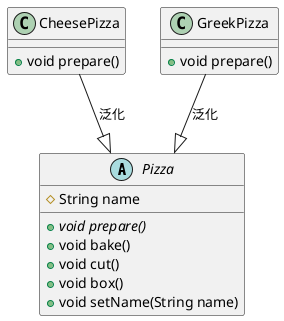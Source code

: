 @startuml

abstract class Pizza{
    # String name
    + {abstract} void prepare()
    + void bake()
    + void cut()
    + void box()
    + void setName(String name)

}

class CheesePizza{

    + void prepare()
}

class GreekPizza{

    + void prepare()
}

CheesePizza --|> Pizza:泛化
GreekPizza --|> Pizza:泛化



@enduml
